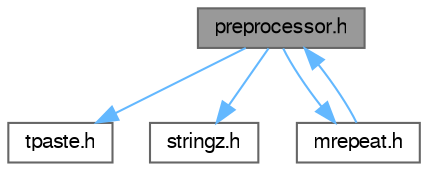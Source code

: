 digraph "preprocessor.h"
{
 // LATEX_PDF_SIZE
  bgcolor="transparent";
  edge [fontname=FreeSans,fontsize=10,labelfontname=FreeSans,labelfontsize=10];
  node [fontname=FreeSans,fontsize=10,shape=box,height=0.2,width=0.4];
  Node1 [label="preprocessor.h",height=0.2,width=0.4,color="gray40", fillcolor="grey60", style="filled", fontcolor="black",tooltip="Preprocessor utils."];
  Node1 -> Node2 [color="steelblue1",style="solid"];
  Node2 [label="tpaste.h",height=0.2,width=0.4,color="grey40", fillcolor="white", style="filled",URL="$tpaste_8h.html",tooltip="Preprocessor token pasting utils."];
  Node1 -> Node3 [color="steelblue1",style="solid"];
  Node3 [label="stringz.h",height=0.2,width=0.4,color="grey40", fillcolor="white", style="filled",URL="$stringz_8h.html",tooltip="Preprocessor stringizing utils."];
  Node1 -> Node4 [color="steelblue1",style="solid"];
  Node4 [label="mrepeat.h",height=0.2,width=0.4,color="grey40", fillcolor="white", style="filled",URL="$mrepeat_8h.html",tooltip="Preprocessor macro repeating utils."];
  Node4 -> Node1 [color="steelblue1",style="solid"];
}
